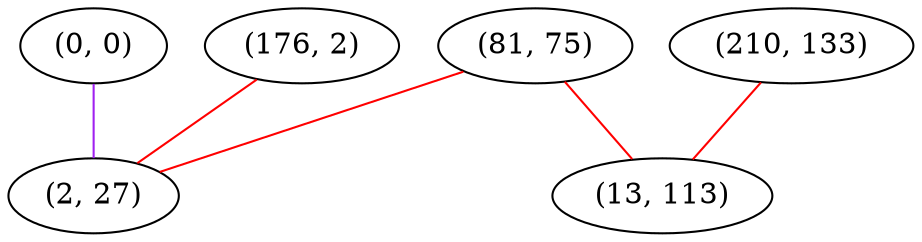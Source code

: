 graph "" {
"(0, 0)";
"(210, 133)";
"(81, 75)";
"(176, 2)";
"(13, 113)";
"(2, 27)";
"(0, 0)" -- "(2, 27)"  [color=purple, key=0, weight=4];
"(210, 133)" -- "(13, 113)"  [color=red, key=0, weight=1];
"(81, 75)" -- "(13, 113)"  [color=red, key=0, weight=1];
"(81, 75)" -- "(2, 27)"  [color=red, key=0, weight=1];
"(176, 2)" -- "(2, 27)"  [color=red, key=0, weight=1];
}
